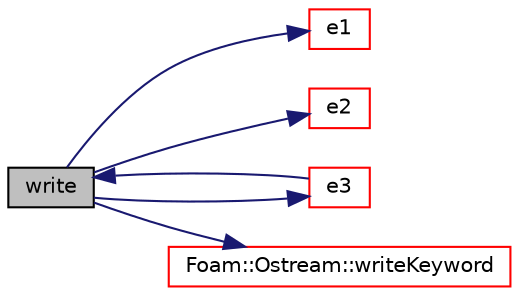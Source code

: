 digraph "write"
{
  bgcolor="transparent";
  edge [fontname="Helvetica",fontsize="10",labelfontname="Helvetica",labelfontsize="10"];
  node [fontname="Helvetica",fontsize="10",shape=record];
  rankdir="LR";
  Node1 [label="write",height=0.2,width=0.4,color="black", fillcolor="grey75", style="filled", fontcolor="black"];
  Node1 -> Node2 [color="midnightblue",fontsize="10",style="solid",fontname="Helvetica"];
  Node2 [label="e1",height=0.2,width=0.4,color="red",URL="$a00088.html#a0a551856f40f48ac66fa27c35e3bb3d9",tooltip="Return local Cartesian x-axis in global coordinates. "];
  Node1 -> Node3 [color="midnightblue",fontsize="10",style="solid",fontname="Helvetica"];
  Node3 [label="e2",height=0.2,width=0.4,color="red",URL="$a00088.html#a9e699825df4a10f0729fabb98baaf0a5",tooltip="Return local Cartesian y-axis in global coordinates. "];
  Node1 -> Node4 [color="midnightblue",fontsize="10",style="solid",fontname="Helvetica"];
  Node4 [label="e3",height=0.2,width=0.4,color="red",URL="$a00088.html#a8ebd452672b488e75657463ad07a27ad",tooltip="Return local Cartesian z-axis in global coordinates. "];
  Node4 -> Node1 [color="midnightblue",fontsize="10",style="solid",fontname="Helvetica"];
  Node1 -> Node5 [color="midnightblue",fontsize="10",style="solid",fontname="Helvetica"];
  Node5 [label="Foam::Ostream::writeKeyword",height=0.2,width=0.4,color="red",URL="$a01782.html#a3c58b2bb9174ea3c4a5fa58095d1290e",tooltip="Write the keyword followed by an appropriate indentation. "];
}
